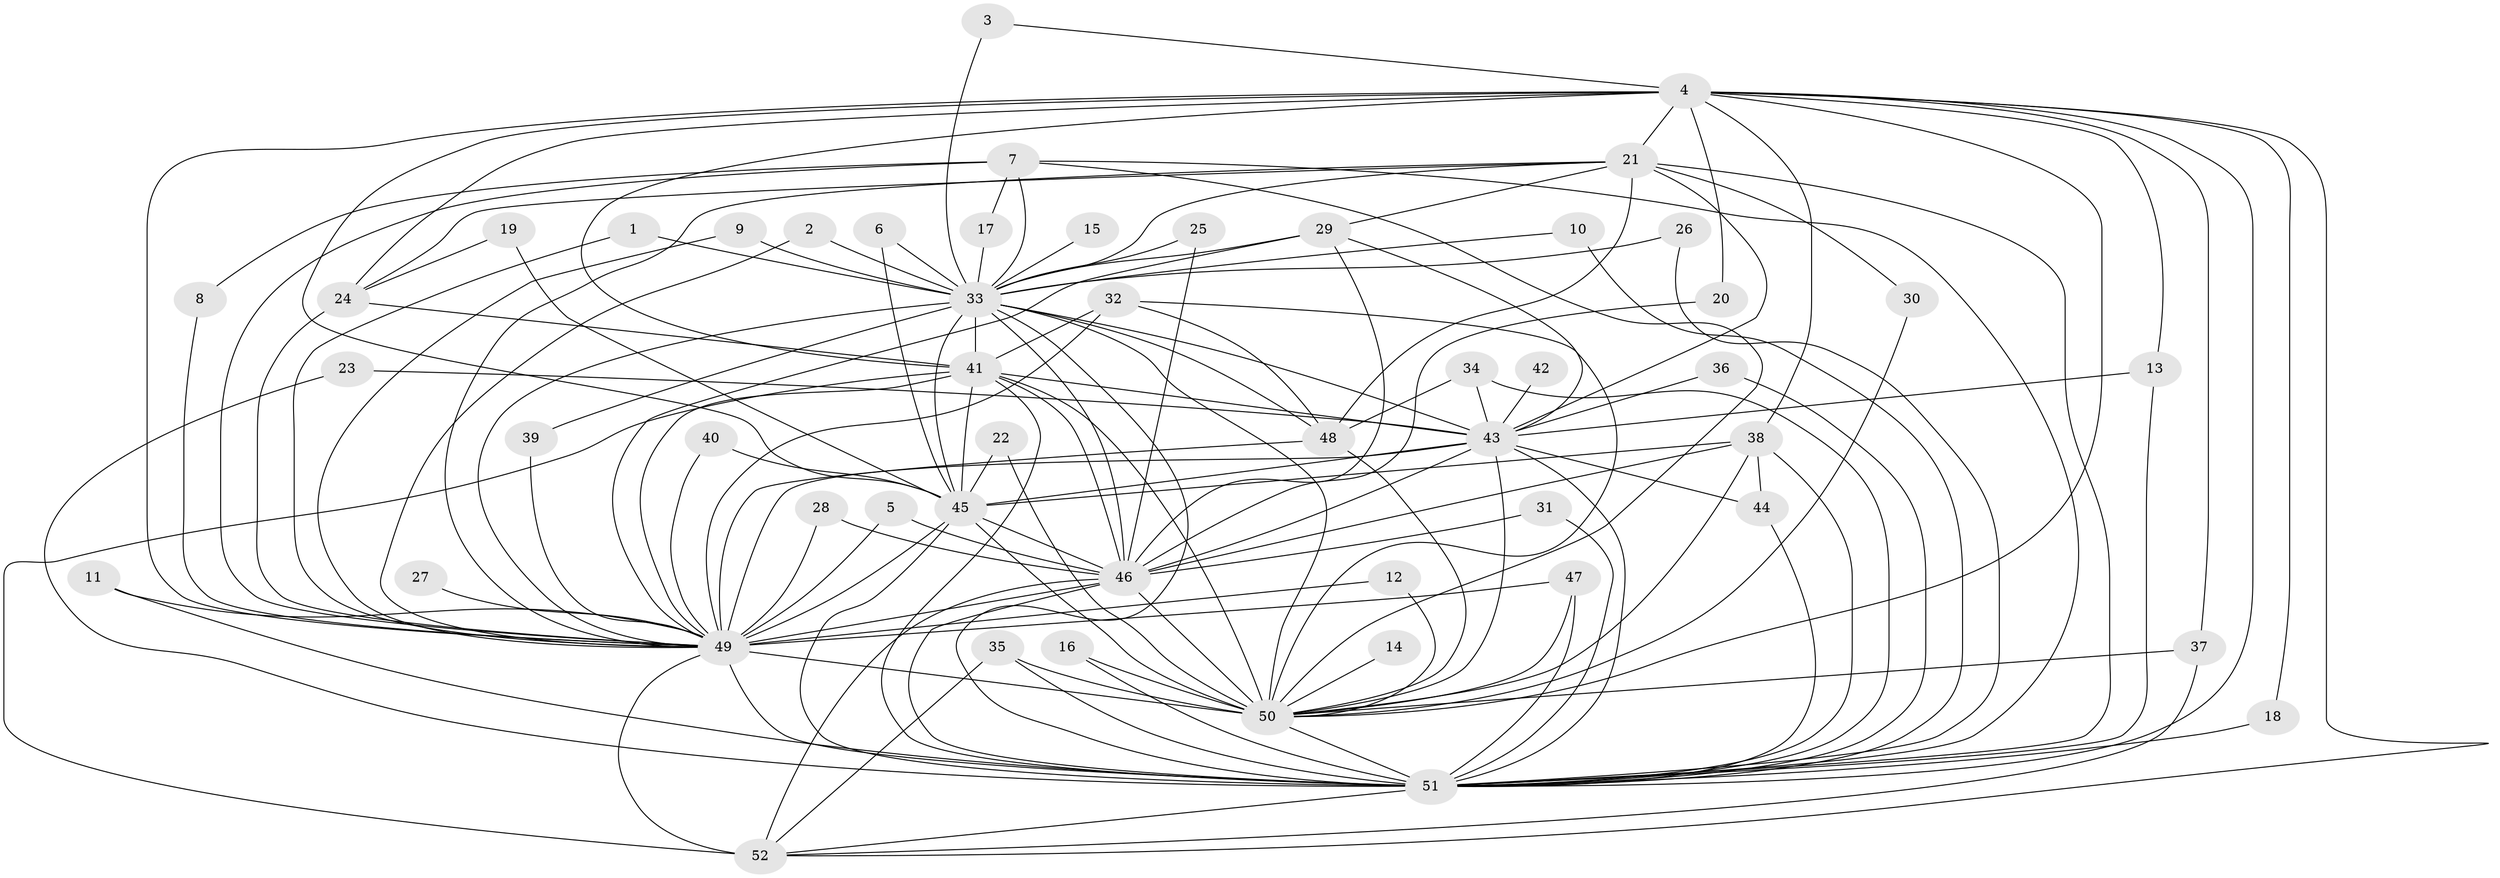 // original degree distribution, {16: 0.009900990099009901, 15: 0.019801980198019802, 20: 0.009900990099009901, 24: 0.009900990099009901, 22: 0.009900990099009901, 21: 0.019801980198019802, 32: 0.009900990099009901, 26: 0.009900990099009901, 2: 0.6237623762376238, 3: 0.1188118811881188, 6: 0.019801980198019802, 5: 0.0297029702970297, 4: 0.07920792079207921, 7: 0.0297029702970297}
// Generated by graph-tools (version 1.1) at 2025/49/03/09/25 03:49:29]
// undirected, 52 vertices, 141 edges
graph export_dot {
graph [start="1"]
  node [color=gray90,style=filled];
  1;
  2;
  3;
  4;
  5;
  6;
  7;
  8;
  9;
  10;
  11;
  12;
  13;
  14;
  15;
  16;
  17;
  18;
  19;
  20;
  21;
  22;
  23;
  24;
  25;
  26;
  27;
  28;
  29;
  30;
  31;
  32;
  33;
  34;
  35;
  36;
  37;
  38;
  39;
  40;
  41;
  42;
  43;
  44;
  45;
  46;
  47;
  48;
  49;
  50;
  51;
  52;
  1 -- 33 [weight=1.0];
  1 -- 49 [weight=1.0];
  2 -- 33 [weight=1.0];
  2 -- 49 [weight=1.0];
  3 -- 4 [weight=1.0];
  3 -- 33 [weight=1.0];
  4 -- 13 [weight=1.0];
  4 -- 18 [weight=1.0];
  4 -- 20 [weight=1.0];
  4 -- 21 [weight=1.0];
  4 -- 24 [weight=1.0];
  4 -- 37 [weight=1.0];
  4 -- 38 [weight=1.0];
  4 -- 41 [weight=3.0];
  4 -- 45 [weight=1.0];
  4 -- 49 [weight=1.0];
  4 -- 50 [weight=1.0];
  4 -- 51 [weight=1.0];
  4 -- 52 [weight=1.0];
  5 -- 46 [weight=1.0];
  5 -- 49 [weight=1.0];
  6 -- 33 [weight=1.0];
  6 -- 45 [weight=1.0];
  7 -- 8 [weight=1.0];
  7 -- 17 [weight=1.0];
  7 -- 33 [weight=1.0];
  7 -- 49 [weight=1.0];
  7 -- 50 [weight=1.0];
  7 -- 51 [weight=1.0];
  8 -- 49 [weight=1.0];
  9 -- 33 [weight=1.0];
  9 -- 49 [weight=1.0];
  10 -- 33 [weight=1.0];
  10 -- 51 [weight=1.0];
  11 -- 49 [weight=1.0];
  11 -- 51 [weight=1.0];
  12 -- 49 [weight=1.0];
  12 -- 50 [weight=1.0];
  13 -- 43 [weight=1.0];
  13 -- 51 [weight=1.0];
  14 -- 50 [weight=2.0];
  15 -- 33 [weight=1.0];
  16 -- 50 [weight=1.0];
  16 -- 51 [weight=1.0];
  17 -- 33 [weight=1.0];
  18 -- 51 [weight=1.0];
  19 -- 24 [weight=1.0];
  19 -- 45 [weight=1.0];
  20 -- 46 [weight=1.0];
  21 -- 24 [weight=1.0];
  21 -- 29 [weight=1.0];
  21 -- 30 [weight=1.0];
  21 -- 33 [weight=1.0];
  21 -- 43 [weight=1.0];
  21 -- 48 [weight=1.0];
  21 -- 49 [weight=1.0];
  21 -- 51 [weight=1.0];
  22 -- 45 [weight=1.0];
  22 -- 50 [weight=2.0];
  23 -- 43 [weight=1.0];
  23 -- 51 [weight=1.0];
  24 -- 41 [weight=1.0];
  24 -- 49 [weight=1.0];
  25 -- 33 [weight=1.0];
  25 -- 46 [weight=1.0];
  26 -- 33 [weight=1.0];
  26 -- 51 [weight=1.0];
  27 -- 49 [weight=1.0];
  28 -- 46 [weight=1.0];
  28 -- 49 [weight=1.0];
  29 -- 33 [weight=1.0];
  29 -- 43 [weight=1.0];
  29 -- 46 [weight=1.0];
  29 -- 49 [weight=2.0];
  30 -- 50 [weight=1.0];
  31 -- 46 [weight=1.0];
  31 -- 51 [weight=1.0];
  32 -- 41 [weight=1.0];
  32 -- 48 [weight=1.0];
  32 -- 49 [weight=1.0];
  32 -- 50 [weight=1.0];
  33 -- 39 [weight=1.0];
  33 -- 41 [weight=1.0];
  33 -- 43 [weight=1.0];
  33 -- 45 [weight=1.0];
  33 -- 46 [weight=1.0];
  33 -- 48 [weight=1.0];
  33 -- 49 [weight=2.0];
  33 -- 50 [weight=2.0];
  33 -- 51 [weight=2.0];
  34 -- 43 [weight=1.0];
  34 -- 48 [weight=1.0];
  34 -- 51 [weight=1.0];
  35 -- 50 [weight=1.0];
  35 -- 51 [weight=1.0];
  35 -- 52 [weight=1.0];
  36 -- 43 [weight=1.0];
  36 -- 51 [weight=1.0];
  37 -- 50 [weight=1.0];
  37 -- 52 [weight=1.0];
  38 -- 44 [weight=1.0];
  38 -- 45 [weight=1.0];
  38 -- 46 [weight=1.0];
  38 -- 50 [weight=1.0];
  38 -- 51 [weight=1.0];
  39 -- 49 [weight=1.0];
  40 -- 45 [weight=1.0];
  40 -- 49 [weight=1.0];
  41 -- 43 [weight=1.0];
  41 -- 45 [weight=1.0];
  41 -- 46 [weight=1.0];
  41 -- 49 [weight=2.0];
  41 -- 50 [weight=2.0];
  41 -- 51 [weight=1.0];
  41 -- 52 [weight=1.0];
  42 -- 43 [weight=1.0];
  43 -- 44 [weight=1.0];
  43 -- 45 [weight=1.0];
  43 -- 46 [weight=1.0];
  43 -- 49 [weight=3.0];
  43 -- 50 [weight=2.0];
  43 -- 51 [weight=3.0];
  44 -- 51 [weight=1.0];
  45 -- 46 [weight=1.0];
  45 -- 49 [weight=2.0];
  45 -- 50 [weight=3.0];
  45 -- 51 [weight=1.0];
  46 -- 49 [weight=3.0];
  46 -- 50 [weight=3.0];
  46 -- 51 [weight=2.0];
  46 -- 52 [weight=1.0];
  47 -- 49 [weight=1.0];
  47 -- 50 [weight=1.0];
  47 -- 51 [weight=1.0];
  48 -- 49 [weight=1.0];
  48 -- 50 [weight=2.0];
  49 -- 50 [weight=4.0];
  49 -- 51 [weight=2.0];
  49 -- 52 [weight=1.0];
  50 -- 51 [weight=3.0];
  51 -- 52 [weight=1.0];
}
